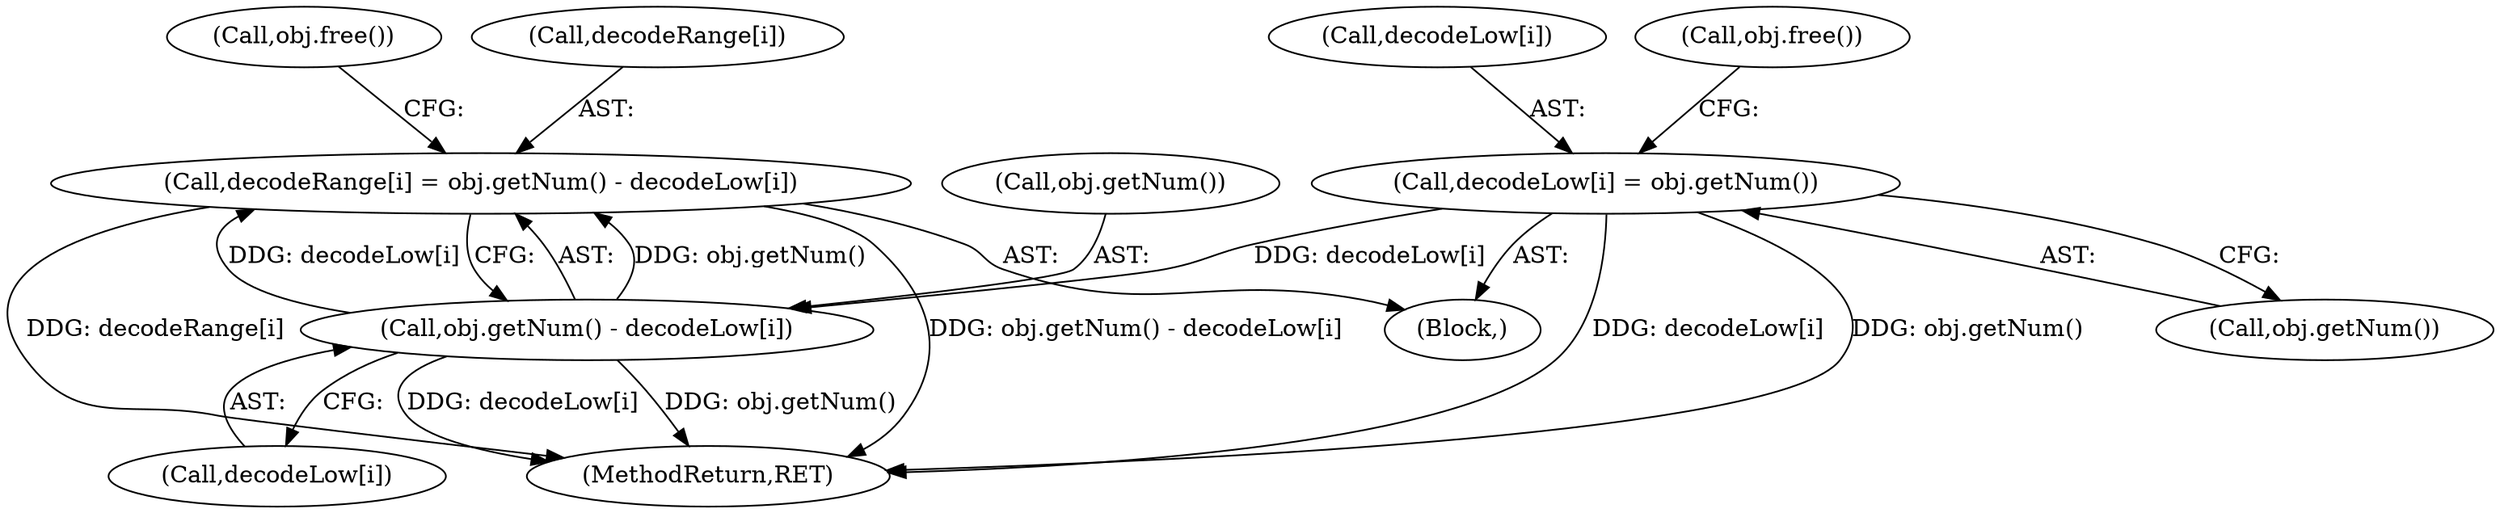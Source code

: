 digraph "0_poppler_7b2d314a61fd0e12f47c62996cb49ec0d1ba747a_4@array" {
"1000222" [label="(Call,decodeRange[i] = obj.getNum() - decodeLow[i])"];
"1000226" [label="(Call,obj.getNum() - decodeLow[i])"];
"1000203" [label="(Call,decodeLow[i] = obj.getNum())"];
"1000191" [label="(Block,)"];
"1000226" [label="(Call,obj.getNum() - decodeLow[i])"];
"1000204" [label="(Call,decodeLow[i])"];
"1000231" [label="(Call,obj.free())"];
"1000228" [label="(Call,decodeLow[i])"];
"1000208" [label="(Call,obj.free())"];
"1000207" [label="(Call,obj.getNum())"];
"1000223" [label="(Call,decodeRange[i])"];
"1000593" [label="(MethodReturn,RET)"];
"1000227" [label="(Call,obj.getNum())"];
"1000222" [label="(Call,decodeRange[i] = obj.getNum() - decodeLow[i])"];
"1000203" [label="(Call,decodeLow[i] = obj.getNum())"];
"1000222" -> "1000191"  [label="AST: "];
"1000222" -> "1000226"  [label="CFG: "];
"1000223" -> "1000222"  [label="AST: "];
"1000226" -> "1000222"  [label="AST: "];
"1000231" -> "1000222"  [label="CFG: "];
"1000222" -> "1000593"  [label="DDG: decodeRange[i]"];
"1000222" -> "1000593"  [label="DDG: obj.getNum() - decodeLow[i]"];
"1000226" -> "1000222"  [label="DDG: obj.getNum()"];
"1000226" -> "1000222"  [label="DDG: decodeLow[i]"];
"1000226" -> "1000228"  [label="CFG: "];
"1000227" -> "1000226"  [label="AST: "];
"1000228" -> "1000226"  [label="AST: "];
"1000226" -> "1000593"  [label="DDG: obj.getNum()"];
"1000226" -> "1000593"  [label="DDG: decodeLow[i]"];
"1000203" -> "1000226"  [label="DDG: decodeLow[i]"];
"1000203" -> "1000191"  [label="AST: "];
"1000203" -> "1000207"  [label="CFG: "];
"1000204" -> "1000203"  [label="AST: "];
"1000207" -> "1000203"  [label="AST: "];
"1000208" -> "1000203"  [label="CFG: "];
"1000203" -> "1000593"  [label="DDG: obj.getNum()"];
"1000203" -> "1000593"  [label="DDG: decodeLow[i]"];
}
